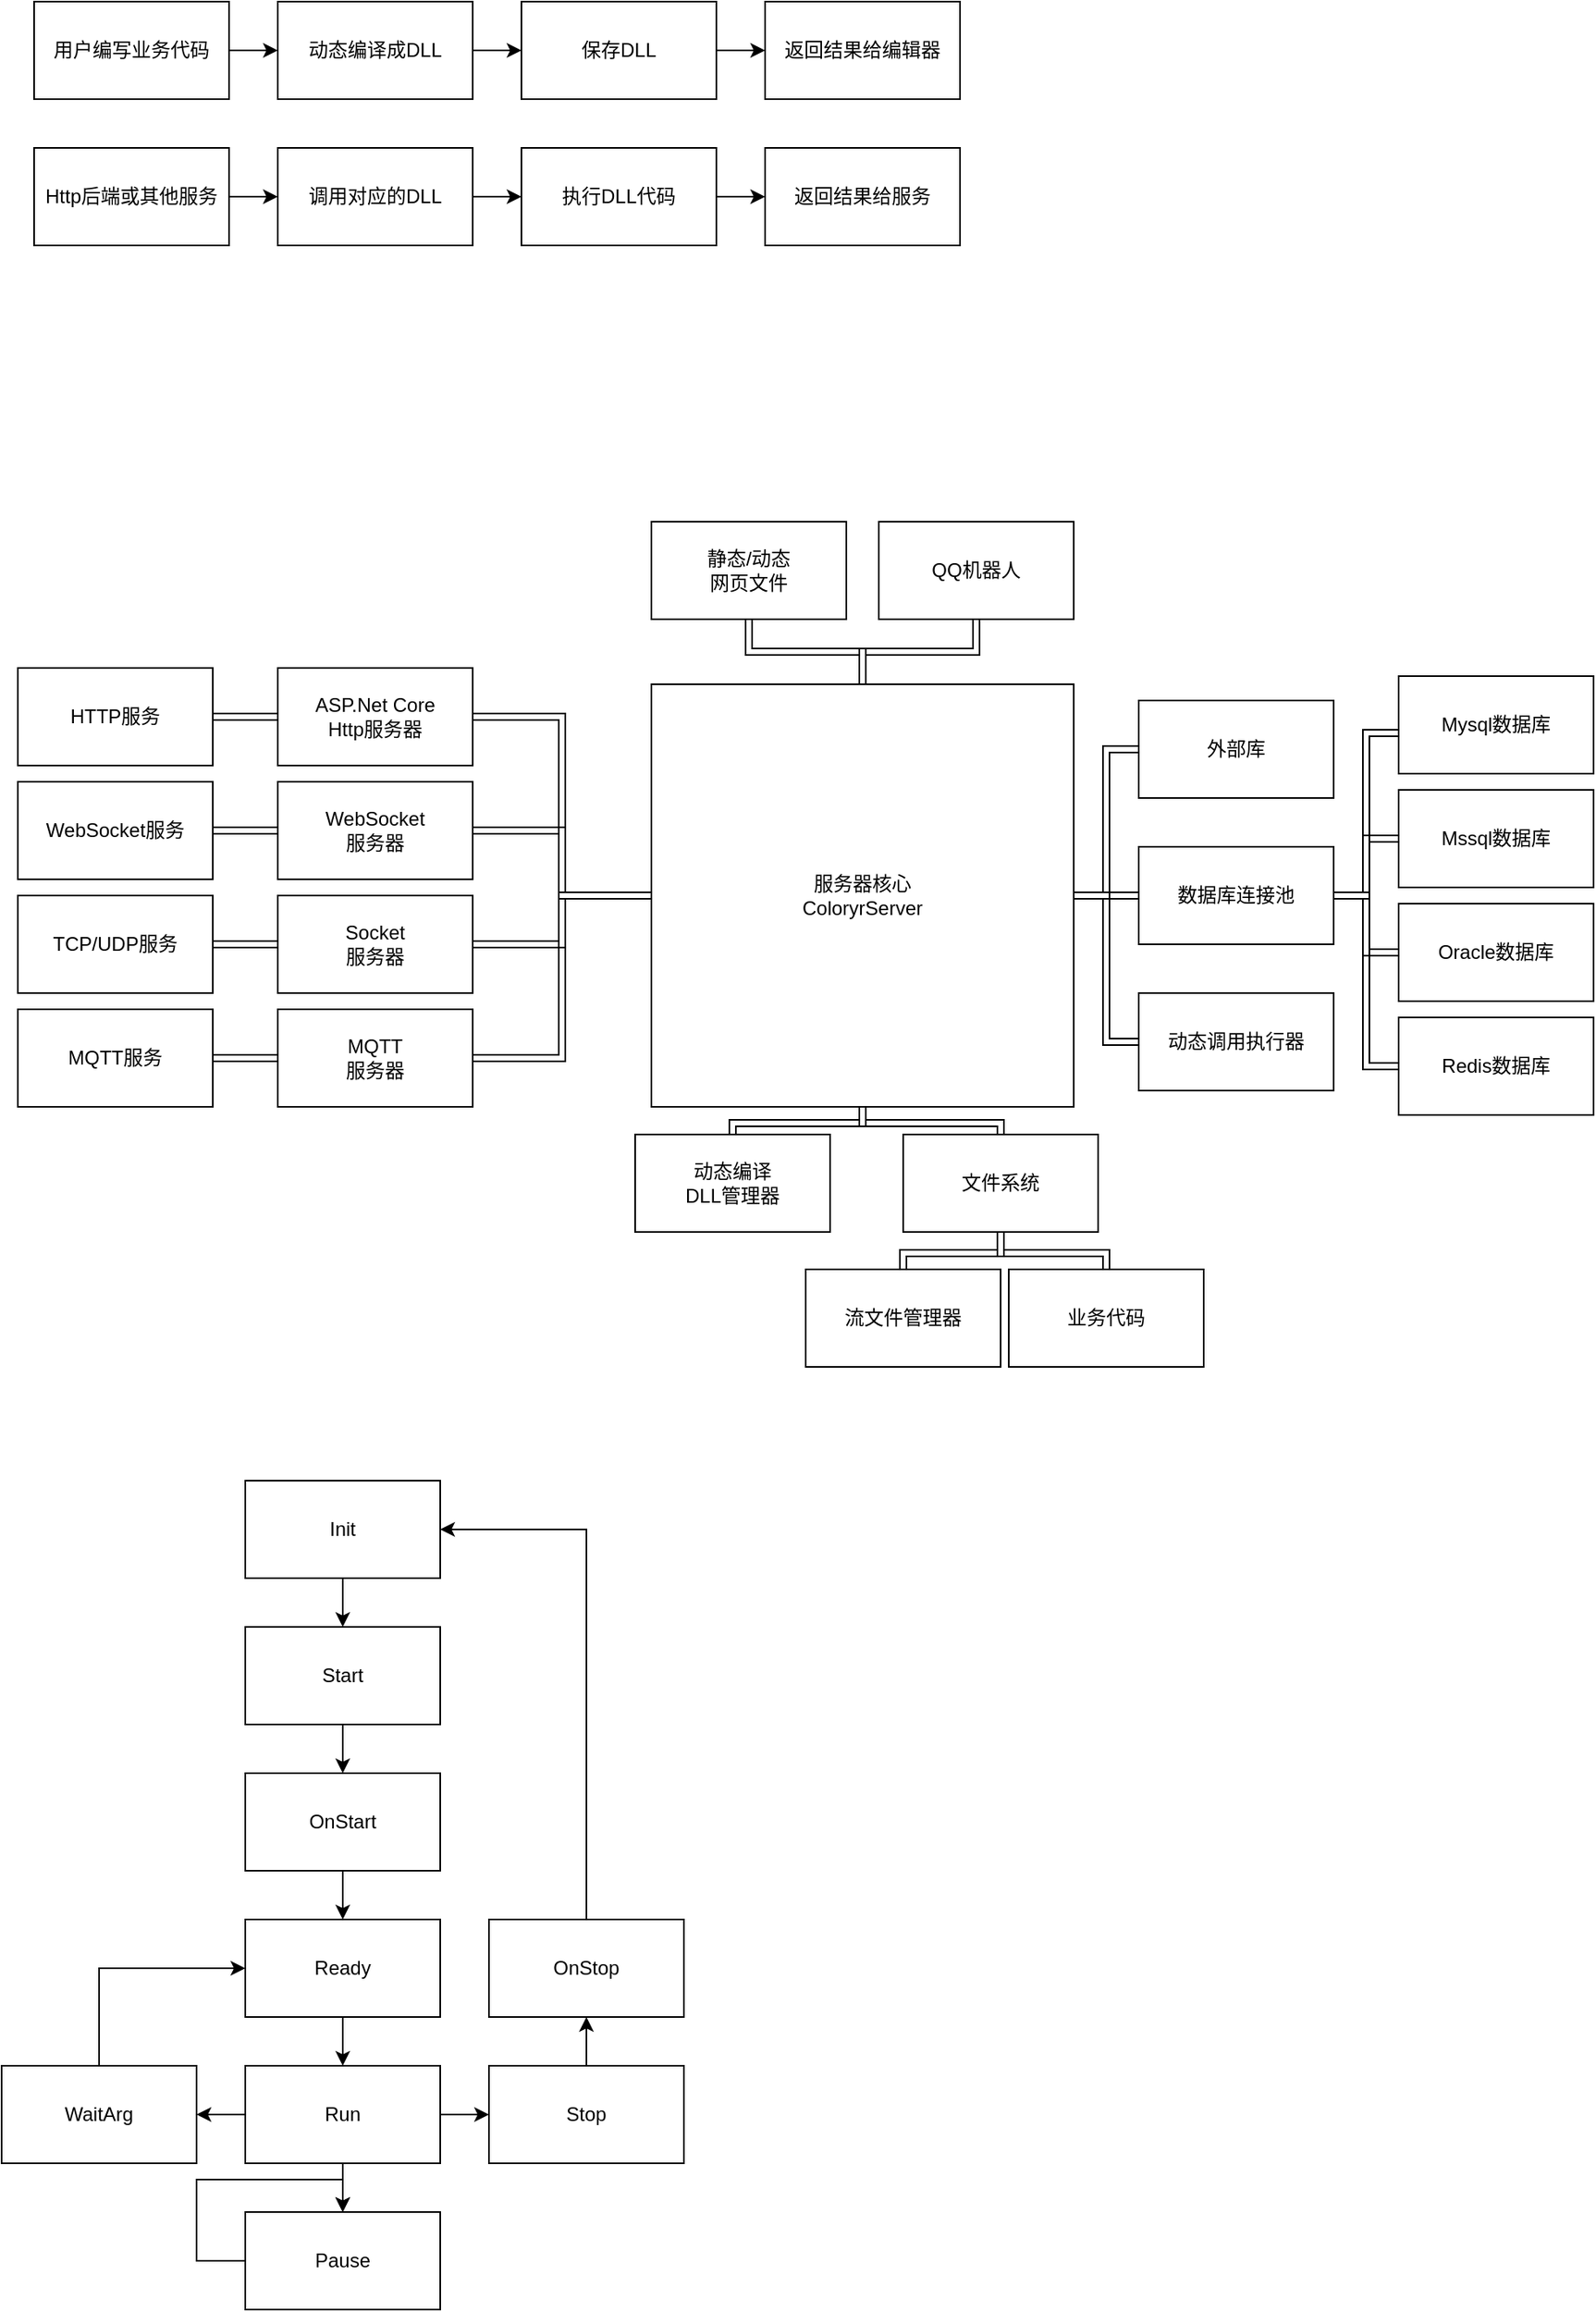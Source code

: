 <mxfile version="19.0.3" type="device"><diagram id="NknwPfQEq3ZQMCU13Y7k" name="第 1 页"><mxGraphModel dx="539" dy="950" grid="1" gridSize="10" guides="1" tooltips="1" connect="1" arrows="1" fold="1" page="1" pageScale="1" pageWidth="1169" pageHeight="1654" math="0" shadow="0"><root><mxCell id="0"/><mxCell id="1" parent="0"/><mxCell id="tdBevUMQj-T-QXLq0EBO-3" value="" style="edgeStyle=orthogonalEdgeStyle;rounded=0;orthogonalLoop=1;jettySize=auto;html=1;shape=link;" parent="1" source="tdBevUMQj-T-QXLq0EBO-1" target="tdBevUMQj-T-QXLq0EBO-2" edge="1"><mxGeometry relative="1" as="geometry"/></mxCell><mxCell id="tdBevUMQj-T-QXLq0EBO-5" value="" style="edgeStyle=orthogonalEdgeStyle;shape=link;rounded=0;orthogonalLoop=1;jettySize=auto;html=1;" parent="1" source="tdBevUMQj-T-QXLq0EBO-1" target="tdBevUMQj-T-QXLq0EBO-4" edge="1"><mxGeometry relative="1" as="geometry"><Array as="points"><mxPoint x="560" y="820"/><mxPoint x="480" y="820"/></Array></mxGeometry></mxCell><mxCell id="tdBevUMQj-T-QXLq0EBO-9" value="" style="edgeStyle=orthogonalEdgeStyle;shape=link;rounded=0;orthogonalLoop=1;jettySize=auto;html=1;" parent="1" source="tdBevUMQj-T-QXLq0EBO-1" target="tdBevUMQj-T-QXLq0EBO-8" edge="1"><mxGeometry relative="1" as="geometry"/></mxCell><mxCell id="tdBevUMQj-T-QXLq0EBO-1" value="服务器核心&lt;br&gt;ColoryrServer" style="whiteSpace=wrap;html=1;aspect=fixed;" parent="1" vertex="1"><mxGeometry x="430" y="550" width="260" height="260" as="geometry"/></mxCell><mxCell id="tdBevUMQj-T-QXLq0EBO-7" value="" style="edgeStyle=orthogonalEdgeStyle;shape=link;rounded=0;orthogonalLoop=1;jettySize=auto;html=1;" parent="1" source="tdBevUMQj-T-QXLq0EBO-2" target="tdBevUMQj-T-QXLq0EBO-6" edge="1"><mxGeometry relative="1" as="geometry"/></mxCell><mxCell id="tdBevUMQj-T-QXLq0EBO-2" value="ASP.Net Core&lt;br&gt;Http服务器" style="rounded=0;whiteSpace=wrap;html=1;" parent="1" vertex="1"><mxGeometry x="200" y="540" width="120" height="60" as="geometry"/></mxCell><mxCell id="tdBevUMQj-T-QXLq0EBO-4" value="动态编译&lt;br&gt;DLL管理器" style="rounded=0;whiteSpace=wrap;html=1;" parent="1" vertex="1"><mxGeometry x="420" y="827" width="120" height="60" as="geometry"/></mxCell><mxCell id="tdBevUMQj-T-QXLq0EBO-6" value="HTTP服务" style="rounded=0;whiteSpace=wrap;html=1;" parent="1" vertex="1"><mxGeometry x="40" y="540" width="120" height="60" as="geometry"/></mxCell><mxCell id="tdBevUMQj-T-QXLq0EBO-8" value="WebSocket&lt;br&gt;服务器" style="rounded=0;whiteSpace=wrap;html=1;" parent="1" vertex="1"><mxGeometry x="200" y="610" width="120" height="60" as="geometry"/></mxCell><mxCell id="tdBevUMQj-T-QXLq0EBO-11" value="" style="edgeStyle=orthogonalEdgeStyle;shape=link;rounded=0;orthogonalLoop=1;jettySize=auto;html=1;" parent="1" source="tdBevUMQj-T-QXLq0EBO-10" target="tdBevUMQj-T-QXLq0EBO-8" edge="1"><mxGeometry relative="1" as="geometry"/></mxCell><mxCell id="tdBevUMQj-T-QXLq0EBO-10" value="WebSocket服务" style="rounded=0;whiteSpace=wrap;html=1;" parent="1" vertex="1"><mxGeometry x="40" y="610" width="120" height="60" as="geometry"/></mxCell><mxCell id="tdBevUMQj-T-QXLq0EBO-15" value="" style="edgeStyle=orthogonalEdgeStyle;shape=link;rounded=0;orthogonalLoop=1;jettySize=auto;html=1;" parent="1" source="tdBevUMQj-T-QXLq0EBO-12" target="tdBevUMQj-T-QXLq0EBO-1" edge="1"><mxGeometry relative="1" as="geometry"><Array as="points"><mxPoint x="375" y="710"/><mxPoint x="375" y="680"/></Array></mxGeometry></mxCell><mxCell id="tdBevUMQj-T-QXLq0EBO-12" value="Socket&lt;br&gt;服务器" style="rounded=0;whiteSpace=wrap;html=1;" parent="1" vertex="1"><mxGeometry x="200" y="680" width="120" height="60" as="geometry"/></mxCell><mxCell id="tdBevUMQj-T-QXLq0EBO-14" value="" style="edgeStyle=orthogonalEdgeStyle;shape=link;rounded=0;orthogonalLoop=1;jettySize=auto;html=1;" parent="1" source="tdBevUMQj-T-QXLq0EBO-13" target="tdBevUMQj-T-QXLq0EBO-12" edge="1"><mxGeometry relative="1" as="geometry"/></mxCell><mxCell id="tdBevUMQj-T-QXLq0EBO-13" value="TCP/UDP服务" style="rounded=0;whiteSpace=wrap;html=1;" parent="1" vertex="1"><mxGeometry x="40" y="680" width="120" height="60" as="geometry"/></mxCell><mxCell id="tdBevUMQj-T-QXLq0EBO-17" value="" style="edgeStyle=orthogonalEdgeStyle;shape=link;rounded=0;orthogonalLoop=1;jettySize=auto;html=1;" parent="1" source="tdBevUMQj-T-QXLq0EBO-16" target="tdBevUMQj-T-QXLq0EBO-1" edge="1"><mxGeometry relative="1" as="geometry"/></mxCell><mxCell id="tdBevUMQj-T-QXLq0EBO-16" value="MQTT&lt;br&gt;服务器" style="rounded=0;whiteSpace=wrap;html=1;" parent="1" vertex="1"><mxGeometry x="200" y="750" width="120" height="60" as="geometry"/></mxCell><mxCell id="tdBevUMQj-T-QXLq0EBO-19" value="" style="edgeStyle=orthogonalEdgeStyle;shape=link;rounded=0;orthogonalLoop=1;jettySize=auto;html=1;" parent="1" source="tdBevUMQj-T-QXLq0EBO-18" target="tdBevUMQj-T-QXLq0EBO-16" edge="1"><mxGeometry relative="1" as="geometry"/></mxCell><mxCell id="tdBevUMQj-T-QXLq0EBO-18" value="MQTT服务" style="rounded=0;whiteSpace=wrap;html=1;" parent="1" vertex="1"><mxGeometry x="40" y="750" width="120" height="60" as="geometry"/></mxCell><mxCell id="tdBevUMQj-T-QXLq0EBO-21" value="" style="edgeStyle=orthogonalEdgeStyle;shape=link;rounded=0;orthogonalLoop=1;jettySize=auto;html=1;" parent="1" source="tdBevUMQj-T-QXLq0EBO-20" target="tdBevUMQj-T-QXLq0EBO-1" edge="1"><mxGeometry relative="1" as="geometry"><Array as="points"><mxPoint x="645" y="820"/><mxPoint x="560" y="820"/></Array></mxGeometry></mxCell><mxCell id="tdBevUMQj-T-QXLq0EBO-20" value="文件系统" style="rounded=0;whiteSpace=wrap;html=1;" parent="1" vertex="1"><mxGeometry x="585" y="827" width="120" height="60" as="geometry"/></mxCell><mxCell id="tdBevUMQj-T-QXLq0EBO-23" value="" style="edgeStyle=orthogonalEdgeStyle;shape=link;rounded=0;orthogonalLoop=1;jettySize=auto;html=1;" parent="1" source="tdBevUMQj-T-QXLq0EBO-22" target="tdBevUMQj-T-QXLq0EBO-1" edge="1"><mxGeometry relative="1" as="geometry"/></mxCell><mxCell id="tdBevUMQj-T-QXLq0EBO-22" value="静态/动态&lt;br&gt;网页文件" style="rounded=0;whiteSpace=wrap;html=1;" parent="1" vertex="1"><mxGeometry x="430" y="450" width="120" height="60" as="geometry"/></mxCell><mxCell id="tdBevUMQj-T-QXLq0EBO-25" value="" style="edgeStyle=orthogonalEdgeStyle;shape=link;rounded=0;orthogonalLoop=1;jettySize=auto;html=1;" parent="1" source="tdBevUMQj-T-QXLq0EBO-24" target="tdBevUMQj-T-QXLq0EBO-1" edge="1"><mxGeometry relative="1" as="geometry"/></mxCell><mxCell id="tdBevUMQj-T-QXLq0EBO-24" value="QQ机器人" style="rounded=0;whiteSpace=wrap;html=1;" parent="1" vertex="1"><mxGeometry x="570" y="450" width="120" height="60" as="geometry"/></mxCell><mxCell id="tdBevUMQj-T-QXLq0EBO-31" value="" style="edgeStyle=orthogonalEdgeStyle;shape=link;rounded=0;orthogonalLoop=1;jettySize=auto;html=1;" parent="1" source="tdBevUMQj-T-QXLq0EBO-26" target="tdBevUMQj-T-QXLq0EBO-20" edge="1"><mxGeometry relative="1" as="geometry"><Array as="points"><mxPoint x="710" y="900"/><mxPoint x="645" y="900"/></Array></mxGeometry></mxCell><mxCell id="tdBevUMQj-T-QXLq0EBO-26" value="业务代码" style="rounded=0;whiteSpace=wrap;html=1;" parent="1" vertex="1"><mxGeometry x="650" y="910" width="120" height="60" as="geometry"/></mxCell><mxCell id="tdBevUMQj-T-QXLq0EBO-32" value="" style="edgeStyle=orthogonalEdgeStyle;shape=link;rounded=0;orthogonalLoop=1;jettySize=auto;html=1;" parent="1" source="tdBevUMQj-T-QXLq0EBO-28" target="tdBevUMQj-T-QXLq0EBO-20" edge="1"><mxGeometry relative="1" as="geometry"><Array as="points"><mxPoint x="585" y="900"/><mxPoint x="645" y="900"/></Array></mxGeometry></mxCell><mxCell id="tdBevUMQj-T-QXLq0EBO-28" value="流文件管理器" style="rounded=0;whiteSpace=wrap;html=1;" parent="1" vertex="1"><mxGeometry x="525" y="910" width="120" height="60" as="geometry"/></mxCell><mxCell id="tdBevUMQj-T-QXLq0EBO-34" value="" style="edgeStyle=orthogonalEdgeStyle;shape=link;rounded=0;orthogonalLoop=1;jettySize=auto;html=1;" parent="1" source="tdBevUMQj-T-QXLq0EBO-33" target="tdBevUMQj-T-QXLq0EBO-1" edge="1"><mxGeometry relative="1" as="geometry"/></mxCell><mxCell id="tdBevUMQj-T-QXLq0EBO-33" value="外部库" style="rounded=0;whiteSpace=wrap;html=1;" parent="1" vertex="1"><mxGeometry x="730" y="560" width="120" height="60" as="geometry"/></mxCell><mxCell id="tdBevUMQj-T-QXLq0EBO-36" value="" style="edgeStyle=orthogonalEdgeStyle;shape=link;rounded=0;orthogonalLoop=1;jettySize=auto;html=1;" parent="1" source="tdBevUMQj-T-QXLq0EBO-35" target="tdBevUMQj-T-QXLq0EBO-1" edge="1"><mxGeometry relative="1" as="geometry"/></mxCell><mxCell id="tdBevUMQj-T-QXLq0EBO-35" value="数据库连接池" style="rounded=0;whiteSpace=wrap;html=1;" parent="1" vertex="1"><mxGeometry x="730" y="650" width="120" height="60" as="geometry"/></mxCell><mxCell id="tdBevUMQj-T-QXLq0EBO-38" value="" style="edgeStyle=orthogonalEdgeStyle;shape=link;rounded=0;orthogonalLoop=1;jettySize=auto;html=1;" parent="1" source="tdBevUMQj-T-QXLq0EBO-37" target="tdBevUMQj-T-QXLq0EBO-35" edge="1"><mxGeometry relative="1" as="geometry"><Array as="points"><mxPoint x="870" y="580"/><mxPoint x="870" y="680"/></Array></mxGeometry></mxCell><mxCell id="tdBevUMQj-T-QXLq0EBO-37" value="Mysql数据库" style="rounded=0;whiteSpace=wrap;html=1;" parent="1" vertex="1"><mxGeometry x="890" y="545" width="120" height="60" as="geometry"/></mxCell><mxCell id="tdBevUMQj-T-QXLq0EBO-40" value="" style="edgeStyle=orthogonalEdgeStyle;shape=link;rounded=0;orthogonalLoop=1;jettySize=auto;html=1;" parent="1" source="tdBevUMQj-T-QXLq0EBO-39" target="tdBevUMQj-T-QXLq0EBO-35" edge="1"><mxGeometry relative="1" as="geometry"/></mxCell><mxCell id="tdBevUMQj-T-QXLq0EBO-39" value="Mssql数据库" style="rounded=0;whiteSpace=wrap;html=1;" parent="1" vertex="1"><mxGeometry x="890" y="615" width="120" height="60" as="geometry"/></mxCell><mxCell id="tdBevUMQj-T-QXLq0EBO-42" value="" style="edgeStyle=orthogonalEdgeStyle;shape=link;rounded=0;orthogonalLoop=1;jettySize=auto;html=1;" parent="1" source="tdBevUMQj-T-QXLq0EBO-41" target="tdBevUMQj-T-QXLq0EBO-35" edge="1"><mxGeometry relative="1" as="geometry"/></mxCell><mxCell id="tdBevUMQj-T-QXLq0EBO-41" value="Oracle数据库" style="rounded=0;whiteSpace=wrap;html=1;" parent="1" vertex="1"><mxGeometry x="890" y="685" width="120" height="60" as="geometry"/></mxCell><mxCell id="tdBevUMQj-T-QXLq0EBO-44" value="" style="edgeStyle=orthogonalEdgeStyle;shape=link;rounded=0;orthogonalLoop=1;jettySize=auto;html=1;" parent="1" source="tdBevUMQj-T-QXLq0EBO-43" target="tdBevUMQj-T-QXLq0EBO-35" edge="1"><mxGeometry relative="1" as="geometry"><Array as="points"><mxPoint x="870" y="785"/><mxPoint x="870" y="680"/></Array></mxGeometry></mxCell><mxCell id="tdBevUMQj-T-QXLq0EBO-43" value="Redis数据库" style="rounded=0;whiteSpace=wrap;html=1;" parent="1" vertex="1"><mxGeometry x="890" y="755" width="120" height="60" as="geometry"/></mxCell><mxCell id="tdBevUMQj-T-QXLq0EBO-46" value="" style="edgeStyle=orthogonalEdgeStyle;shape=link;rounded=0;orthogonalLoop=1;jettySize=auto;html=1;" parent="1" source="tdBevUMQj-T-QXLq0EBO-45" target="tdBevUMQj-T-QXLq0EBO-1" edge="1"><mxGeometry relative="1" as="geometry"/></mxCell><mxCell id="tdBevUMQj-T-QXLq0EBO-45" value="动态调用执行器" style="rounded=0;whiteSpace=wrap;html=1;" parent="1" vertex="1"><mxGeometry x="730" y="740" width="120" height="60" as="geometry"/></mxCell><mxCell id="BovMjxWlS9cfh-eslCSA-3" value="" style="edgeStyle=orthogonalEdgeStyle;rounded=0;orthogonalLoop=1;jettySize=auto;html=1;" parent="1" source="BovMjxWlS9cfh-eslCSA-1" target="BovMjxWlS9cfh-eslCSA-2" edge="1"><mxGeometry relative="1" as="geometry"/></mxCell><mxCell id="BovMjxWlS9cfh-eslCSA-1" value="用户编写业务代码" style="rounded=0;whiteSpace=wrap;html=1;" parent="1" vertex="1"><mxGeometry x="50" y="130" width="120" height="60" as="geometry"/></mxCell><mxCell id="BovMjxWlS9cfh-eslCSA-5" value="" style="edgeStyle=orthogonalEdgeStyle;rounded=0;orthogonalLoop=1;jettySize=auto;html=1;" parent="1" source="BovMjxWlS9cfh-eslCSA-2" target="BovMjxWlS9cfh-eslCSA-4" edge="1"><mxGeometry relative="1" as="geometry"/></mxCell><mxCell id="BovMjxWlS9cfh-eslCSA-2" value="动态编译成DLL" style="rounded=0;whiteSpace=wrap;html=1;" parent="1" vertex="1"><mxGeometry x="200" y="130" width="120" height="60" as="geometry"/></mxCell><mxCell id="BovMjxWlS9cfh-eslCSA-7" value="" style="edgeStyle=orthogonalEdgeStyle;rounded=0;orthogonalLoop=1;jettySize=auto;html=1;" parent="1" source="BovMjxWlS9cfh-eslCSA-4" target="BovMjxWlS9cfh-eslCSA-6" edge="1"><mxGeometry relative="1" as="geometry"/></mxCell><mxCell id="BovMjxWlS9cfh-eslCSA-4" value="保存DLL" style="rounded=0;whiteSpace=wrap;html=1;" parent="1" vertex="1"><mxGeometry x="350" y="130" width="120" height="60" as="geometry"/></mxCell><mxCell id="BovMjxWlS9cfh-eslCSA-6" value="返回结果给编辑器" style="rounded=0;whiteSpace=wrap;html=1;" parent="1" vertex="1"><mxGeometry x="500" y="130" width="120" height="60" as="geometry"/></mxCell><mxCell id="BovMjxWlS9cfh-eslCSA-12" value="" style="edgeStyle=orthogonalEdgeStyle;rounded=0;orthogonalLoop=1;jettySize=auto;html=1;" parent="1" source="BovMjxWlS9cfh-eslCSA-8" target="BovMjxWlS9cfh-eslCSA-9" edge="1"><mxGeometry relative="1" as="geometry"/></mxCell><mxCell id="BovMjxWlS9cfh-eslCSA-8" value="Http后端或其他服务" style="rounded=0;whiteSpace=wrap;html=1;" parent="1" vertex="1"><mxGeometry x="50" y="220" width="120" height="60" as="geometry"/></mxCell><mxCell id="BovMjxWlS9cfh-eslCSA-13" value="" style="edgeStyle=orthogonalEdgeStyle;rounded=0;orthogonalLoop=1;jettySize=auto;html=1;" parent="1" source="BovMjxWlS9cfh-eslCSA-9" target="BovMjxWlS9cfh-eslCSA-10" edge="1"><mxGeometry relative="1" as="geometry"/></mxCell><mxCell id="BovMjxWlS9cfh-eslCSA-9" value="调用对应的DLL" style="rounded=0;whiteSpace=wrap;html=1;" parent="1" vertex="1"><mxGeometry x="200" y="220" width="120" height="60" as="geometry"/></mxCell><mxCell id="BovMjxWlS9cfh-eslCSA-14" value="" style="edgeStyle=orthogonalEdgeStyle;rounded=0;orthogonalLoop=1;jettySize=auto;html=1;" parent="1" source="BovMjxWlS9cfh-eslCSA-10" target="BovMjxWlS9cfh-eslCSA-11" edge="1"><mxGeometry relative="1" as="geometry"/></mxCell><mxCell id="BovMjxWlS9cfh-eslCSA-10" value="执行DLL代码" style="rounded=0;whiteSpace=wrap;html=1;" parent="1" vertex="1"><mxGeometry x="350" y="220" width="120" height="60" as="geometry"/></mxCell><mxCell id="BovMjxWlS9cfh-eslCSA-11" value="返回结果给服务" style="rounded=0;whiteSpace=wrap;html=1;" parent="1" vertex="1"><mxGeometry x="500" y="220" width="120" height="60" as="geometry"/></mxCell><mxCell id="O40puNS4iaQ1_XIQ_VCu-3" value="" style="edgeStyle=orthogonalEdgeStyle;rounded=0;orthogonalLoop=1;jettySize=auto;html=1;" edge="1" parent="1" source="O40puNS4iaQ1_XIQ_VCu-1" target="O40puNS4iaQ1_XIQ_VCu-2"><mxGeometry relative="1" as="geometry"/></mxCell><mxCell id="O40puNS4iaQ1_XIQ_VCu-1" value="Init" style="whiteSpace=wrap;html=1;" vertex="1" parent="1"><mxGeometry x="180" y="1040" width="120" height="60" as="geometry"/></mxCell><mxCell id="O40puNS4iaQ1_XIQ_VCu-20" value="" style="edgeStyle=orthogonalEdgeStyle;rounded=0;orthogonalLoop=1;jettySize=auto;html=1;" edge="1" parent="1" source="O40puNS4iaQ1_XIQ_VCu-2" target="O40puNS4iaQ1_XIQ_VCu-19"><mxGeometry relative="1" as="geometry"/></mxCell><mxCell id="O40puNS4iaQ1_XIQ_VCu-2" value="Start" style="whiteSpace=wrap;html=1;" vertex="1" parent="1"><mxGeometry x="180" y="1130" width="120" height="60" as="geometry"/></mxCell><mxCell id="O40puNS4iaQ1_XIQ_VCu-7" value="" style="edgeStyle=orthogonalEdgeStyle;rounded=0;orthogonalLoop=1;jettySize=auto;html=1;" edge="1" parent="1" source="O40puNS4iaQ1_XIQ_VCu-4" target="O40puNS4iaQ1_XIQ_VCu-6"><mxGeometry relative="1" as="geometry"/></mxCell><mxCell id="O40puNS4iaQ1_XIQ_VCu-4" value="Ready" style="whiteSpace=wrap;html=1;" vertex="1" parent="1"><mxGeometry x="180" y="1310" width="120" height="60" as="geometry"/></mxCell><mxCell id="O40puNS4iaQ1_XIQ_VCu-9" value="" style="edgeStyle=orthogonalEdgeStyle;rounded=0;orthogonalLoop=1;jettySize=auto;html=1;" edge="1" parent="1" source="O40puNS4iaQ1_XIQ_VCu-6" target="O40puNS4iaQ1_XIQ_VCu-8"><mxGeometry relative="1" as="geometry"/></mxCell><mxCell id="O40puNS4iaQ1_XIQ_VCu-12" value="" style="edgeStyle=orthogonalEdgeStyle;rounded=0;orthogonalLoop=1;jettySize=auto;html=1;" edge="1" parent="1" source="O40puNS4iaQ1_XIQ_VCu-6" target="O40puNS4iaQ1_XIQ_VCu-11"><mxGeometry relative="1" as="geometry"/></mxCell><mxCell id="O40puNS4iaQ1_XIQ_VCu-17" value="" style="edgeStyle=orthogonalEdgeStyle;rounded=0;orthogonalLoop=1;jettySize=auto;html=1;" edge="1" parent="1" source="O40puNS4iaQ1_XIQ_VCu-6" target="O40puNS4iaQ1_XIQ_VCu-16"><mxGeometry relative="1" as="geometry"/></mxCell><mxCell id="O40puNS4iaQ1_XIQ_VCu-6" value="Run" style="whiteSpace=wrap;html=1;" vertex="1" parent="1"><mxGeometry x="180" y="1400" width="120" height="60" as="geometry"/></mxCell><mxCell id="O40puNS4iaQ1_XIQ_VCu-10" style="edgeStyle=orthogonalEdgeStyle;rounded=0;orthogonalLoop=1;jettySize=auto;html=1;entryX=0.5;entryY=0;entryDx=0;entryDy=0;" edge="1" parent="1" source="O40puNS4iaQ1_XIQ_VCu-8" target="O40puNS4iaQ1_XIQ_VCu-8"><mxGeometry relative="1" as="geometry"><mxPoint x="240" y="1480" as="targetPoint"/><Array as="points"><mxPoint x="150" y="1520"/><mxPoint x="150" y="1470"/><mxPoint x="240" y="1470"/></Array></mxGeometry></mxCell><mxCell id="O40puNS4iaQ1_XIQ_VCu-8" value="Pause" style="whiteSpace=wrap;html=1;" vertex="1" parent="1"><mxGeometry x="180" y="1490" width="120" height="60" as="geometry"/></mxCell><mxCell id="O40puNS4iaQ1_XIQ_VCu-14" value="" style="edgeStyle=orthogonalEdgeStyle;rounded=0;orthogonalLoop=1;jettySize=auto;html=1;" edge="1" parent="1" source="O40puNS4iaQ1_XIQ_VCu-11" target="O40puNS4iaQ1_XIQ_VCu-13"><mxGeometry relative="1" as="geometry"/></mxCell><mxCell id="O40puNS4iaQ1_XIQ_VCu-11" value="Stop" style="whiteSpace=wrap;html=1;" vertex="1" parent="1"><mxGeometry x="330" y="1400" width="120" height="60" as="geometry"/></mxCell><mxCell id="O40puNS4iaQ1_XIQ_VCu-15" style="edgeStyle=orthogonalEdgeStyle;rounded=0;orthogonalLoop=1;jettySize=auto;html=1;entryX=1;entryY=0.5;entryDx=0;entryDy=0;" edge="1" parent="1" source="O40puNS4iaQ1_XIQ_VCu-13" target="O40puNS4iaQ1_XIQ_VCu-1"><mxGeometry relative="1" as="geometry"><Array as="points"><mxPoint x="390" y="1070"/></Array></mxGeometry></mxCell><mxCell id="O40puNS4iaQ1_XIQ_VCu-13" value="OnStop" style="whiteSpace=wrap;html=1;" vertex="1" parent="1"><mxGeometry x="330" y="1310" width="120" height="60" as="geometry"/></mxCell><mxCell id="O40puNS4iaQ1_XIQ_VCu-18" style="edgeStyle=orthogonalEdgeStyle;rounded=0;orthogonalLoop=1;jettySize=auto;html=1;entryX=0;entryY=0.5;entryDx=0;entryDy=0;" edge="1" parent="1" source="O40puNS4iaQ1_XIQ_VCu-16" target="O40puNS4iaQ1_XIQ_VCu-4"><mxGeometry relative="1" as="geometry"><Array as="points"><mxPoint x="90" y="1340"/></Array></mxGeometry></mxCell><mxCell id="O40puNS4iaQ1_XIQ_VCu-16" value="WaitArg" style="whiteSpace=wrap;html=1;" vertex="1" parent="1"><mxGeometry x="30" y="1400" width="120" height="60" as="geometry"/></mxCell><mxCell id="O40puNS4iaQ1_XIQ_VCu-21" value="" style="edgeStyle=orthogonalEdgeStyle;rounded=0;orthogonalLoop=1;jettySize=auto;html=1;" edge="1" parent="1" source="O40puNS4iaQ1_XIQ_VCu-19" target="O40puNS4iaQ1_XIQ_VCu-4"><mxGeometry relative="1" as="geometry"/></mxCell><mxCell id="O40puNS4iaQ1_XIQ_VCu-19" value="OnStart" style="whiteSpace=wrap;html=1;" vertex="1" parent="1"><mxGeometry x="180" y="1220" width="120" height="60" as="geometry"/></mxCell></root></mxGraphModel></diagram></mxfile>